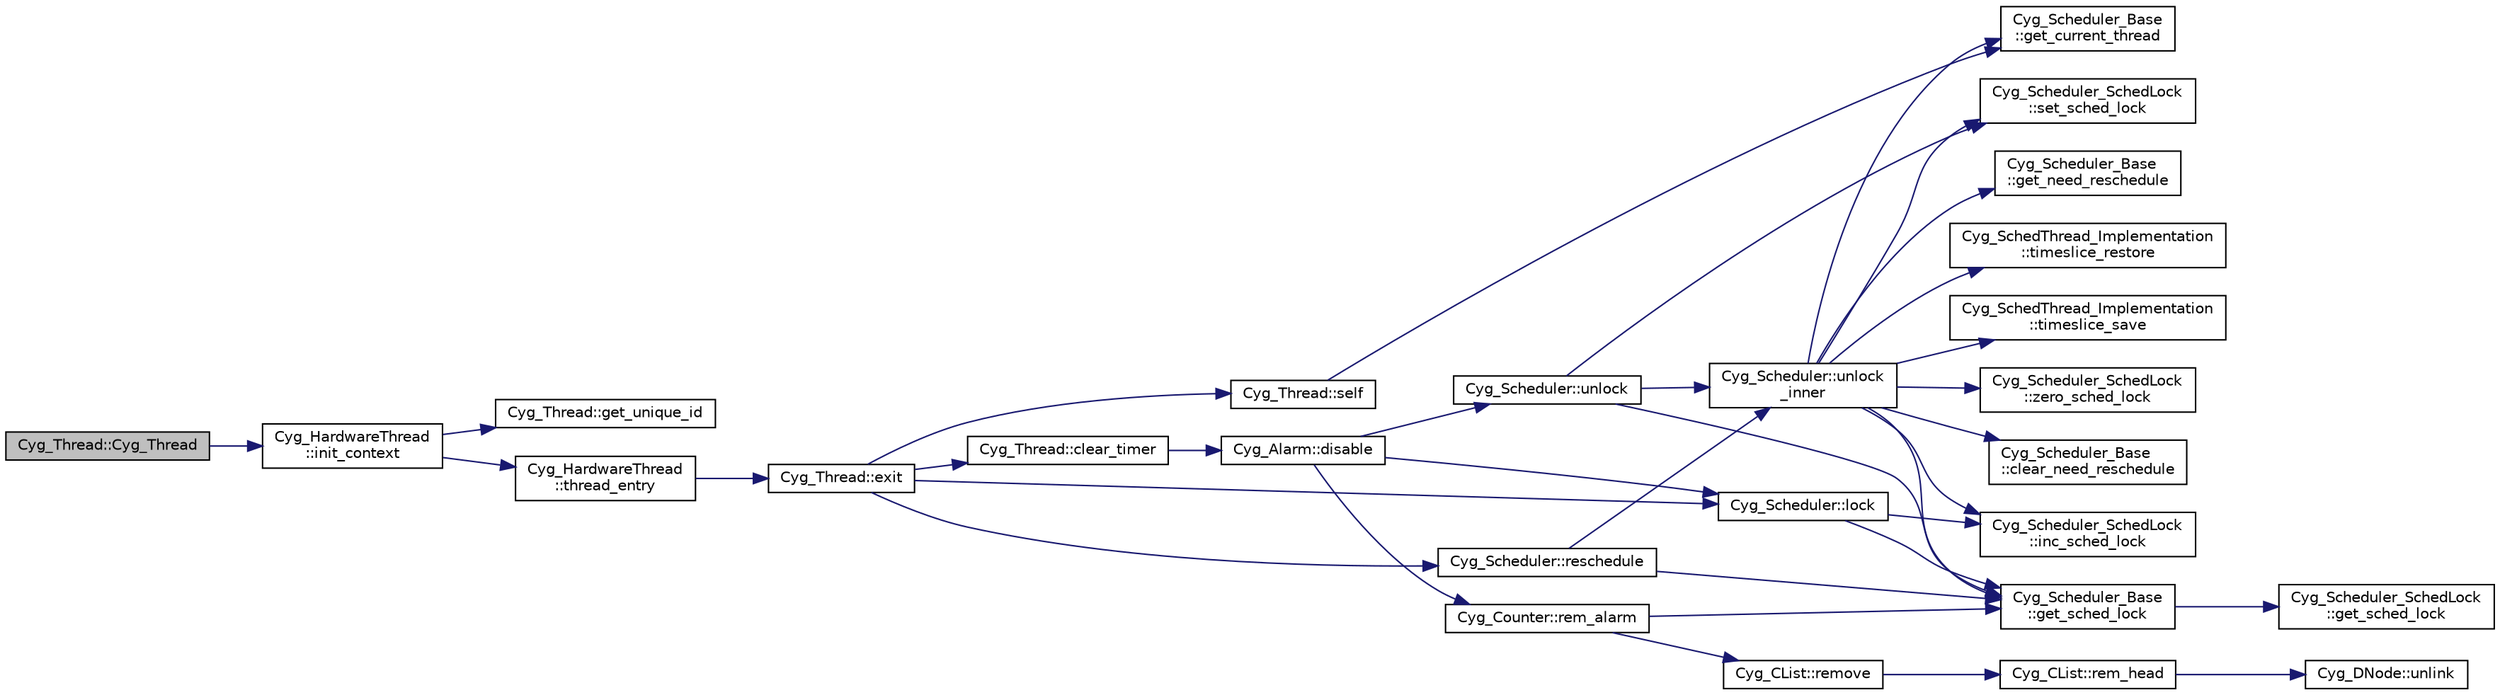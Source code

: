 digraph "Cyg_Thread::Cyg_Thread"
{
  edge [fontname="Helvetica",fontsize="10",labelfontname="Helvetica",labelfontsize="10"];
  node [fontname="Helvetica",fontsize="10",shape=record];
  rankdir="LR";
  Node1 [label="Cyg_Thread::Cyg_Thread",height=0.2,width=0.4,color="black", fillcolor="grey75", style="filled" fontcolor="black"];
  Node1 -> Node2 [color="midnightblue",fontsize="10",style="solid",fontname="Helvetica"];
  Node2 [label="Cyg_HardwareThread\l::init_context",height=0.2,width=0.4,color="black", fillcolor="white", style="filled",URL="$class_cyg___hardware_thread.html#aee6c6a52409a0882697917ec16875260"];
  Node2 -> Node3 [color="midnightblue",fontsize="10",style="solid",fontname="Helvetica"];
  Node3 [label="Cyg_Thread::get_unique_id",height=0.2,width=0.4,color="black", fillcolor="white", style="filled",URL="$class_cyg___thread.html#a709b20414c2fa70348a319e9cbff44b7"];
  Node2 -> Node4 [color="midnightblue",fontsize="10",style="solid",fontname="Helvetica"];
  Node4 [label="Cyg_HardwareThread\l::thread_entry",height=0.2,width=0.4,color="black", fillcolor="white", style="filled",URL="$class_cyg___hardware_thread.html#af951e39bf5d2fcc71329274afd3f7ae3"];
  Node4 -> Node5 [color="midnightblue",fontsize="10",style="solid",fontname="Helvetica"];
  Node5 [label="Cyg_Thread::exit",height=0.2,width=0.4,color="black", fillcolor="white", style="filled",URL="$class_cyg___thread.html#a1325e6829eb67a7c584cee48d81cc371"];
  Node5 -> Node6 [color="midnightblue",fontsize="10",style="solid",fontname="Helvetica"];
  Node6 [label="Cyg_Thread::self",height=0.2,width=0.4,color="black", fillcolor="white", style="filled",URL="$class_cyg___thread.html#a89831bfc815a07c0e12a0f59052ac902"];
  Node6 -> Node7 [color="midnightblue",fontsize="10",style="solid",fontname="Helvetica"];
  Node7 [label="Cyg_Scheduler_Base\l::get_current_thread",height=0.2,width=0.4,color="black", fillcolor="white", style="filled",URL="$class_cyg___scheduler___base.html#a32d18e404cb32e320a3cc0a2b99a54c3"];
  Node5 -> Node8 [color="midnightblue",fontsize="10",style="solid",fontname="Helvetica"];
  Node8 [label="Cyg_Scheduler::lock",height=0.2,width=0.4,color="black", fillcolor="white", style="filled",URL="$class_cyg___scheduler.html#abf33bab81b402f8f58ecb3c775e8a026"];
  Node8 -> Node9 [color="midnightblue",fontsize="10",style="solid",fontname="Helvetica"];
  Node9 [label="Cyg_Scheduler_Base\l::get_sched_lock",height=0.2,width=0.4,color="black", fillcolor="white", style="filled",URL="$class_cyg___scheduler___base.html#a5a5f50e73c8a6deec8feae3799132e20"];
  Node9 -> Node10 [color="midnightblue",fontsize="10",style="solid",fontname="Helvetica"];
  Node10 [label="Cyg_Scheduler_SchedLock\l::get_sched_lock",height=0.2,width=0.4,color="black", fillcolor="white", style="filled",URL="$class_cyg___scheduler___sched_lock.html#a5f941d084757c857ef26eaad492265ac"];
  Node8 -> Node11 [color="midnightblue",fontsize="10",style="solid",fontname="Helvetica"];
  Node11 [label="Cyg_Scheduler_SchedLock\l::inc_sched_lock",height=0.2,width=0.4,color="black", fillcolor="white", style="filled",URL="$class_cyg___scheduler___sched_lock.html#ab17790e36a73579ead9df6b1892780c6"];
  Node5 -> Node12 [color="midnightblue",fontsize="10",style="solid",fontname="Helvetica"];
  Node12 [label="Cyg_Thread::clear_timer",height=0.2,width=0.4,color="black", fillcolor="white", style="filled",URL="$class_cyg___thread.html#acd6c558eb9fe78341e7b933b16dd9678"];
  Node12 -> Node13 [color="midnightblue",fontsize="10",style="solid",fontname="Helvetica"];
  Node13 [label="Cyg_Alarm::disable",height=0.2,width=0.4,color="black", fillcolor="white", style="filled",URL="$class_cyg___alarm.html#a72222d58531e082f7de0007f28b604f1"];
  Node13 -> Node8 [color="midnightblue",fontsize="10",style="solid",fontname="Helvetica"];
  Node13 -> Node14 [color="midnightblue",fontsize="10",style="solid",fontname="Helvetica"];
  Node14 [label="Cyg_Counter::rem_alarm",height=0.2,width=0.4,color="black", fillcolor="white", style="filled",URL="$class_cyg___counter.html#a9964e8a95295d66c7f83cd8e5fbdeb3c"];
  Node14 -> Node9 [color="midnightblue",fontsize="10",style="solid",fontname="Helvetica"];
  Node14 -> Node15 [color="midnightblue",fontsize="10",style="solid",fontname="Helvetica"];
  Node15 [label="Cyg_CList::remove",height=0.2,width=0.4,color="black", fillcolor="white", style="filled",URL="$class_cyg___c_list.html#acc2872b42b5e9fcb3a393ea6551bf231"];
  Node15 -> Node16 [color="midnightblue",fontsize="10",style="solid",fontname="Helvetica"];
  Node16 [label="Cyg_CList::rem_head",height=0.2,width=0.4,color="black", fillcolor="white", style="filled",URL="$class_cyg___c_list.html#ae70cdd6b3ab6b83d92612fd17309fcf5"];
  Node16 -> Node17 [color="midnightblue",fontsize="10",style="solid",fontname="Helvetica"];
  Node17 [label="Cyg_DNode::unlink",height=0.2,width=0.4,color="black", fillcolor="white", style="filled",URL="$class_cyg___d_node.html#a6e537a727a9ecf9cefaee27058633cdb"];
  Node13 -> Node18 [color="midnightblue",fontsize="10",style="solid",fontname="Helvetica"];
  Node18 [label="Cyg_Scheduler::unlock",height=0.2,width=0.4,color="black", fillcolor="white", style="filled",URL="$class_cyg___scheduler.html#a362916327f3b75af4b104272f6c9e466"];
  Node18 -> Node9 [color="midnightblue",fontsize="10",style="solid",fontname="Helvetica"];
  Node18 -> Node19 [color="midnightblue",fontsize="10",style="solid",fontname="Helvetica"];
  Node19 [label="Cyg_Scheduler_SchedLock\l::set_sched_lock",height=0.2,width=0.4,color="black", fillcolor="white", style="filled",URL="$class_cyg___scheduler___sched_lock.html#a917f304e58f2f95467ff25e2ee22d027"];
  Node18 -> Node20 [color="midnightblue",fontsize="10",style="solid",fontname="Helvetica"];
  Node20 [label="Cyg_Scheduler::unlock\l_inner",height=0.2,width=0.4,color="black", fillcolor="white", style="filled",URL="$class_cyg___scheduler.html#a529555a4995ebd4ddab69edd0d4f766f"];
  Node20 -> Node21 [color="midnightblue",fontsize="10",style="solid",fontname="Helvetica"];
  Node21 [label="Cyg_Scheduler_Base\l::clear_need_reschedule",height=0.2,width=0.4,color="black", fillcolor="white", style="filled",URL="$class_cyg___scheduler___base.html#a6d90dadb5d732756eb2f1acdedb54aa2"];
  Node20 -> Node7 [color="midnightblue",fontsize="10",style="solid",fontname="Helvetica"];
  Node20 -> Node22 [color="midnightblue",fontsize="10",style="solid",fontname="Helvetica"];
  Node22 [label="Cyg_Scheduler_Base\l::get_need_reschedule",height=0.2,width=0.4,color="black", fillcolor="white", style="filled",URL="$class_cyg___scheduler___base.html#acf6dbf969ef22dea4f5ece6a31aa6303"];
  Node20 -> Node9 [color="midnightblue",fontsize="10",style="solid",fontname="Helvetica"];
  Node20 -> Node11 [color="midnightblue",fontsize="10",style="solid",fontname="Helvetica"];
  Node20 -> Node19 [color="midnightblue",fontsize="10",style="solid",fontname="Helvetica"];
  Node20 -> Node23 [color="midnightblue",fontsize="10",style="solid",fontname="Helvetica"];
  Node23 [label="Cyg_SchedThread_Implementation\l::timeslice_restore",height=0.2,width=0.4,color="black", fillcolor="white", style="filled",URL="$class_cyg___sched_thread___implementation.html#a25b9b22611b251e02b5850c6e60a748c"];
  Node20 -> Node24 [color="midnightblue",fontsize="10",style="solid",fontname="Helvetica"];
  Node24 [label="Cyg_SchedThread_Implementation\l::timeslice_save",height=0.2,width=0.4,color="black", fillcolor="white", style="filled",URL="$class_cyg___sched_thread___implementation.html#aa7657aa012164cd46db44da20d242274"];
  Node20 -> Node25 [color="midnightblue",fontsize="10",style="solid",fontname="Helvetica"];
  Node25 [label="Cyg_Scheduler_SchedLock\l::zero_sched_lock",height=0.2,width=0.4,color="black", fillcolor="white", style="filled",URL="$class_cyg___scheduler___sched_lock.html#a47cf05e000f2d76663b65f2b614c4c95"];
  Node5 -> Node26 [color="midnightblue",fontsize="10",style="solid",fontname="Helvetica"];
  Node26 [label="Cyg_Scheduler::reschedule",height=0.2,width=0.4,color="black", fillcolor="white", style="filled",URL="$class_cyg___scheduler.html#a62f9df6230a2e9c13bb168597404de5c"];
  Node26 -> Node9 [color="midnightblue",fontsize="10",style="solid",fontname="Helvetica"];
  Node26 -> Node20 [color="midnightblue",fontsize="10",style="solid",fontname="Helvetica"];
}
